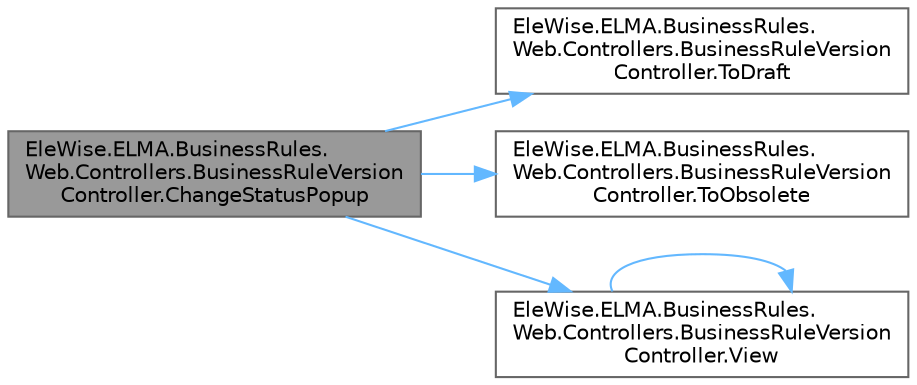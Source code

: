digraph "EleWise.ELMA.BusinessRules.Web.Controllers.BusinessRuleVersionController.ChangeStatusPopup"
{
 // LATEX_PDF_SIZE
  bgcolor="transparent";
  edge [fontname=Helvetica,fontsize=10,labelfontname=Helvetica,labelfontsize=10];
  node [fontname=Helvetica,fontsize=10,shape=box,height=0.2,width=0.4];
  rankdir="LR";
  Node1 [id="Node000001",label="EleWise.ELMA.BusinessRules.\lWeb.Controllers.BusinessRuleVersion\lController.ChangeStatusPopup",height=0.2,width=0.4,color="gray40", fillcolor="grey60", style="filled", fontcolor="black",tooltip="Изменить статус версии бизнес-правила"];
  Node1 -> Node2 [id="edge1_Node000001_Node000002",color="steelblue1",style="solid",tooltip=" "];
  Node2 [id="Node000002",label="EleWise.ELMA.BusinessRules.\lWeb.Controllers.BusinessRuleVersion\lController.ToDraft",height=0.2,width=0.4,color="grey40", fillcolor="white", style="filled",URL="$class_ele_wise_1_1_e_l_m_a_1_1_business_rules_1_1_web_1_1_controllers_1_1_business_rule_version_controller.html#af9d52bfecae37f938ad953d86f7894a0",tooltip="Установить версию текущим черновиком"];
  Node1 -> Node3 [id="edge2_Node000001_Node000003",color="steelblue1",style="solid",tooltip=" "];
  Node3 [id="Node000003",label="EleWise.ELMA.BusinessRules.\lWeb.Controllers.BusinessRuleVersion\lController.ToObsolete",height=0.2,width=0.4,color="grey40", fillcolor="white", style="filled",URL="$class_ele_wise_1_1_e_l_m_a_1_1_business_rules_1_1_web_1_1_controllers_1_1_business_rule_version_controller.html#a50ffe591f957111dc7d140774a4e9cbe",tooltip="Установить версию устаревшей"];
  Node1 -> Node4 [id="edge3_Node000001_Node000004",color="steelblue1",style="solid",tooltip=" "];
  Node4 [id="Node000004",label="EleWise.ELMA.BusinessRules.\lWeb.Controllers.BusinessRuleVersion\lController.View",height=0.2,width=0.4,color="grey40", fillcolor="white", style="filled",URL="$class_ele_wise_1_1_e_l_m_a_1_1_business_rules_1_1_web_1_1_controllers_1_1_business_rule_version_controller.html#a4ddfbf07201d1a378c3eaad0030e003d",tooltip="Страница детализации версии бизнес-правила"];
  Node4 -> Node4 [id="edge4_Node000004_Node000004",color="steelblue1",style="solid",tooltip=" "];
}
